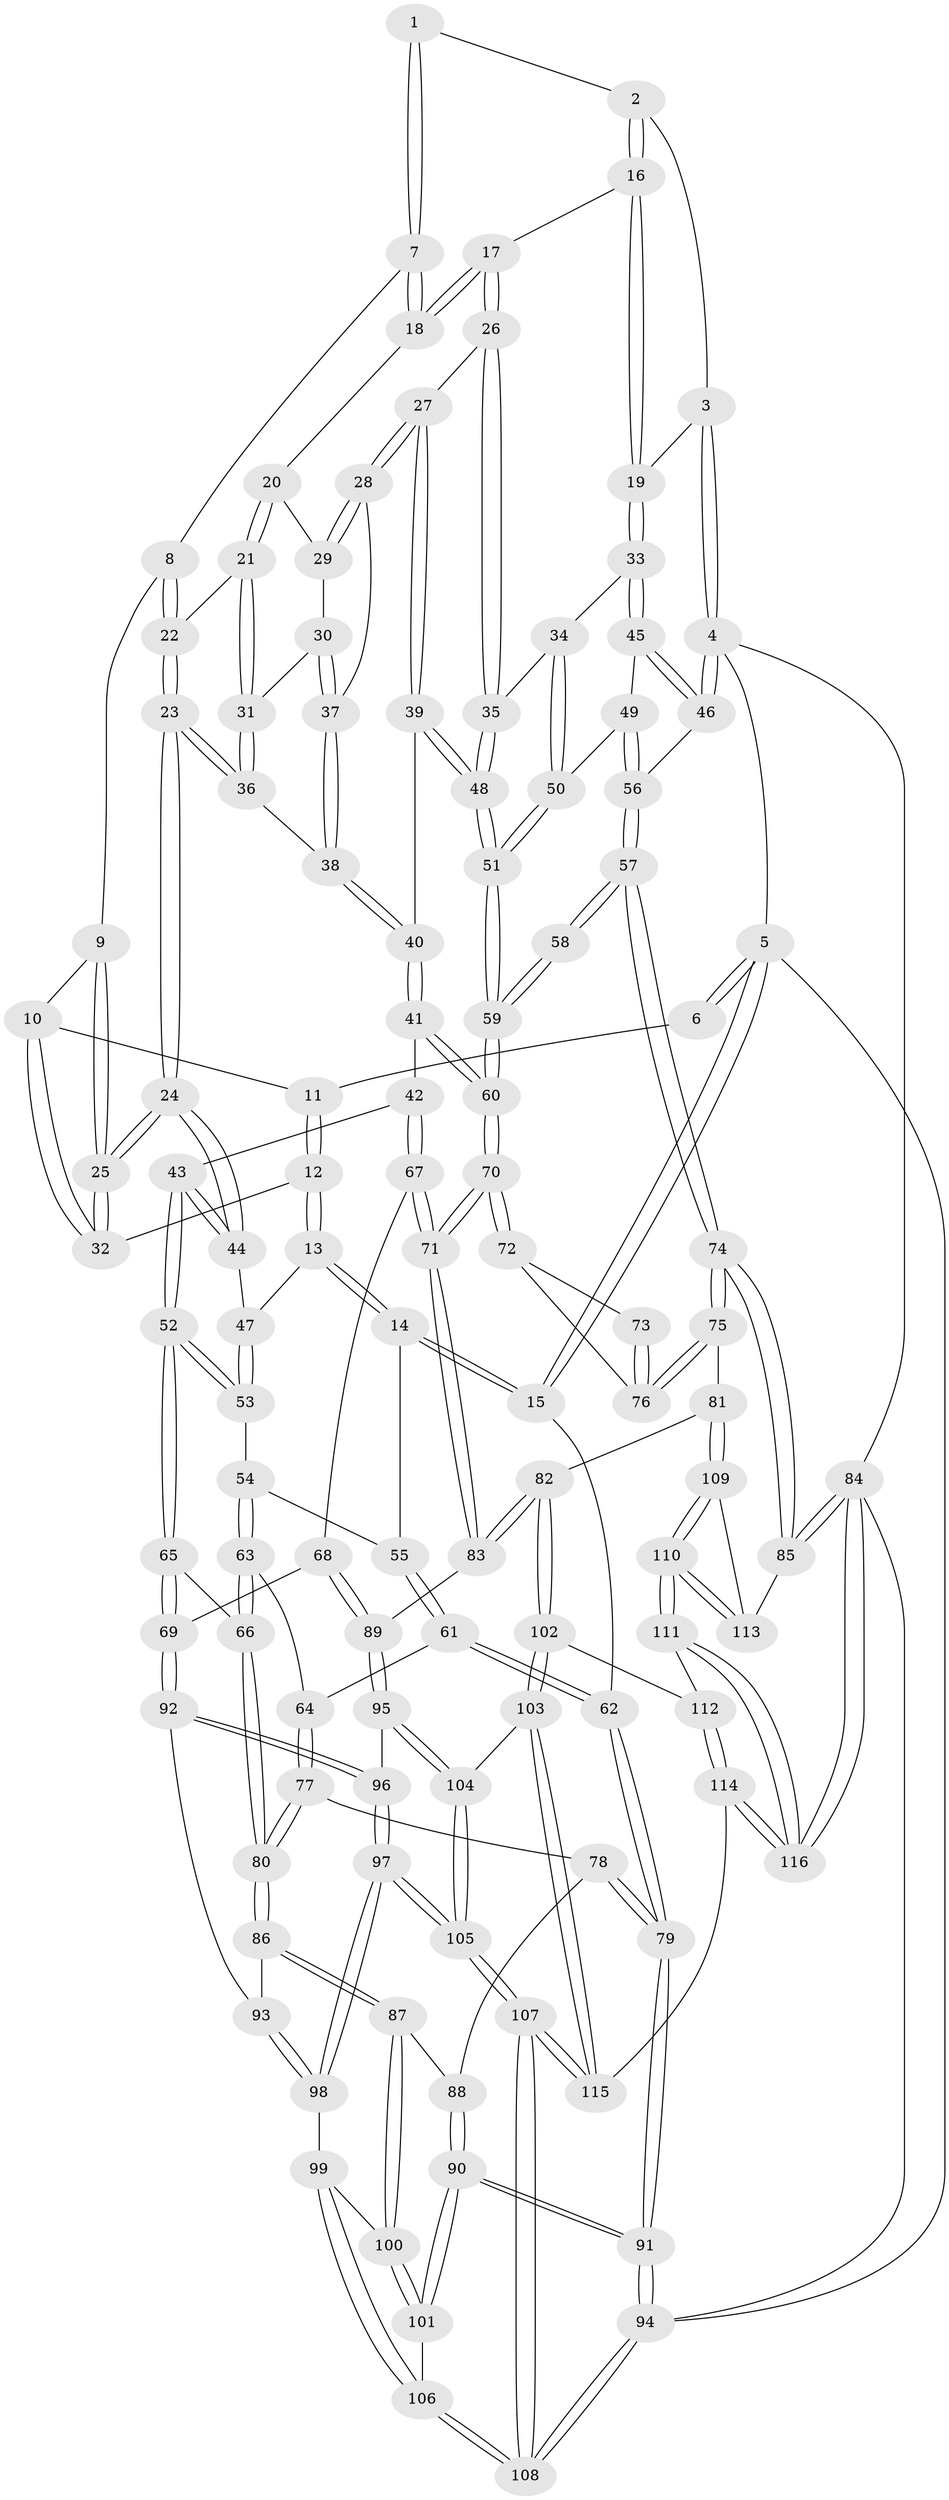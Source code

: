 // coarse degree distribution, {4: 0.1956521739130435, 3: 0.21739130434782608, 5: 0.32608695652173914, 2: 0.043478260869565216, 6: 0.08695652173913043, 1: 0.021739130434782608, 8: 0.021739130434782608, 7: 0.08695652173913043}
// Generated by graph-tools (version 1.1) at 2025/05/03/04/25 22:05:13]
// undirected, 116 vertices, 287 edges
graph export_dot {
graph [start="1"]
  node [color=gray90,style=filled];
  1 [pos="+0.4829289563631431+0"];
  2 [pos="+0.7556068538013884+0"];
  3 [pos="+0.8960914695895849+0"];
  4 [pos="+1+0"];
  5 [pos="+0+0"];
  6 [pos="+0.15139639520598921+0"];
  7 [pos="+0.4670131648131663+0"];
  8 [pos="+0.4365797721736789+0.05307871620169873"];
  9 [pos="+0.4065828424074538+0.07292631616891435"];
  10 [pos="+0.30928314971090765+0.09259737323817432"];
  11 [pos="+0.16021767305523657+0"];
  12 [pos="+0.15026490233999992+0.18762896737720208"];
  13 [pos="+0.10966934773378108+0.2331379221076904"];
  14 [pos="+0.06037771202591594+0.26478247478985634"];
  15 [pos="+0+0.20580795493179233"];
  16 [pos="+0.7549464582805518+0"];
  17 [pos="+0.712386575762112+0.04927110552043224"];
  18 [pos="+0.5771516140366588+0.10047908716354477"];
  19 [pos="+0.9309004686950386+0.18518985475995559"];
  20 [pos="+0.5734664840018532+0.10803614589689872"];
  21 [pos="+0.533611754686138+0.1395857081688109"];
  22 [pos="+0.48053301953846783+0.13219215531934023"];
  23 [pos="+0.4386275278615815+0.24279701894452252"];
  24 [pos="+0.39790457566227166+0.26373158234228233"];
  25 [pos="+0.39050690142290767+0.25294652559518077"];
  26 [pos="+0.7458907978210177+0.1846560189318947"];
  27 [pos="+0.7264499010241219+0.20411993485095833"];
  28 [pos="+0.6581227891697881+0.1952048603556532"];
  29 [pos="+0.5881574535285985+0.1401126335289514"];
  30 [pos="+0.5814360044449081+0.18830798689086117"];
  31 [pos="+0.536585734283412+0.1521638693418539"];
  32 [pos="+0.2770974986987182+0.15586754997250116"];
  33 [pos="+0.9328708537160934+0.19008998098052388"];
  34 [pos="+0.910803039218401+0.1997599726200842"];
  35 [pos="+0.8586815381891181+0.2113206766568478"];
  36 [pos="+0.5213724151266689+0.24159143477357073"];
  37 [pos="+0.5873423157318721+0.20148370467901616"];
  38 [pos="+0.5399030124366537+0.24821546258097607"];
  39 [pos="+0.6959701823216692+0.2741376083470694"];
  40 [pos="+0.6147477118121881+0.34515977985755286"];
  41 [pos="+0.5924752949923077+0.4175040829018171"];
  42 [pos="+0.5591040297905074+0.42718964996609277"];
  43 [pos="+0.47064508835622093+0.41422063318324076"];
  44 [pos="+0.3964778323438295+0.2697594246064016"];
  45 [pos="+1+0.18040636129928853"];
  46 [pos="+1+0.13815744101034616"];
  47 [pos="+0.3201274301339158+0.31651756427712013"];
  48 [pos="+0.8266763124470667+0.42660880600858886"];
  49 [pos="+0.9333608449820066+0.37931514196592336"];
  50 [pos="+0.9259328903248306+0.3794185891985932"];
  51 [pos="+0.8277001425131025+0.43106052870259104"];
  52 [pos="+0.3672216548502783+0.4988127796991251"];
  53 [pos="+0.282014651436788+0.4065715710248817"];
  54 [pos="+0.20028175598977788+0.41155896102998424"];
  55 [pos="+0.09661998307868219+0.33958455625769346"];
  56 [pos="+1+0.4692702150903691"];
  57 [pos="+1+0.6495707608490958"];
  58 [pos="+0.8724363292237254+0.5168304211249065"];
  59 [pos="+0.8173328429392749+0.47018179951310257"];
  60 [pos="+0.7093976991346687+0.5060338226191549"];
  61 [pos="+0.06395197914815924+0.5147138583443974"];
  62 [pos="+0+0.5638991037194587"];
  63 [pos="+0.19665936063263198+0.5840353233787263"];
  64 [pos="+0.10537948876488368+0.557652568169891"];
  65 [pos="+0.33941490000064445+0.6304601782472795"];
  66 [pos="+0.22559336461050825+0.6119204277472282"];
  67 [pos="+0.5139948411464933+0.6101647463466857"];
  68 [pos="+0.44501312458650133+0.6353759805513896"];
  69 [pos="+0.361594052781589+0.6580944469616525"];
  70 [pos="+0.6790967138702326+0.6353233714518861"];
  71 [pos="+0.6636065467803355+0.6577647428837027"];
  72 [pos="+0.7882614762692121+0.6505173418348438"];
  73 [pos="+0.868556406793245+0.5269076355581891"];
  74 [pos="+1+0.7071770284393775"];
  75 [pos="+0.8740286996538966+0.720154208137388"];
  76 [pos="+0.8338492906094318+0.6722007620346616"];
  77 [pos="+0.03742200662763355+0.6523630610231079"];
  78 [pos="+0+0.6597215435661674"];
  79 [pos="+0+0.6257452686350421"];
  80 [pos="+0.1257487729849734+0.7262018635206676"];
  81 [pos="+0.7419070192723919+0.8195108771821746"];
  82 [pos="+0.7120342266644384+0.8100867187104381"];
  83 [pos="+0.6629918052213261+0.7577442699413706"];
  84 [pos="+1+1"];
  85 [pos="+1+0.7507616525067973"];
  86 [pos="+0.11662674126731576+0.774719534987541"];
  87 [pos="+0.1159936475359456+0.7761257406111919"];
  88 [pos="+0.024566777503957127+0.7296858207919609"];
  89 [pos="+0.6218338778098508+0.7700885116089324"];
  90 [pos="+0+0.954450876480946"];
  91 [pos="+0+1"];
  92 [pos="+0.36336880010238715+0.6745547151839181"];
  93 [pos="+0.3234692835761376+0.7586002656156243"];
  94 [pos="+0+1"];
  95 [pos="+0.5276885234600694+0.8071736539835774"];
  96 [pos="+0.49783871197034935+0.8031504806410926"];
  97 [pos="+0.40093744672981807+0.9478956610599842"];
  98 [pos="+0.31390947725136764+0.798088136404816"];
  99 [pos="+0.23184923487745274+0.8653988142768735"];
  100 [pos="+0.11347011256936881+0.7891509304710856"];
  101 [pos="+0.04116731866109605+0.8666023728092546"];
  102 [pos="+0.6706305492511552+0.8801063427075311"];
  103 [pos="+0.5759087674677748+0.9351388085807916"];
  104 [pos="+0.5375056419681772+0.8475829357133388"];
  105 [pos="+0.3970855519660856+1"];
  106 [pos="+0.2191915369822654+0.974330267741058"];
  107 [pos="+0.3961049346549983+1"];
  108 [pos="+0.3000375561711724+1"];
  109 [pos="+0.8170482753431648+0.9091457501921267"];
  110 [pos="+0.8101932870571711+1"];
  111 [pos="+0.8092200967847685+1"];
  112 [pos="+0.6711698699676971+0.9203125844846589"];
  113 [pos="+1+0.8239251106788703"];
  114 [pos="+0.5748121618550959+1"];
  115 [pos="+0.49212207679666636+1"];
  116 [pos="+0.7993158719180922+1"];
  1 -- 2;
  1 -- 7;
  1 -- 7;
  2 -- 3;
  2 -- 16;
  2 -- 16;
  3 -- 4;
  3 -- 4;
  3 -- 19;
  4 -- 5;
  4 -- 46;
  4 -- 46;
  4 -- 84;
  5 -- 6;
  5 -- 6;
  5 -- 15;
  5 -- 15;
  5 -- 94;
  6 -- 11;
  7 -- 8;
  7 -- 18;
  7 -- 18;
  8 -- 9;
  8 -- 22;
  8 -- 22;
  9 -- 10;
  9 -- 25;
  9 -- 25;
  10 -- 11;
  10 -- 32;
  10 -- 32;
  11 -- 12;
  11 -- 12;
  12 -- 13;
  12 -- 13;
  12 -- 32;
  13 -- 14;
  13 -- 14;
  13 -- 47;
  14 -- 15;
  14 -- 15;
  14 -- 55;
  15 -- 62;
  16 -- 17;
  16 -- 19;
  16 -- 19;
  17 -- 18;
  17 -- 18;
  17 -- 26;
  17 -- 26;
  18 -- 20;
  19 -- 33;
  19 -- 33;
  20 -- 21;
  20 -- 21;
  20 -- 29;
  21 -- 22;
  21 -- 31;
  21 -- 31;
  22 -- 23;
  22 -- 23;
  23 -- 24;
  23 -- 24;
  23 -- 36;
  23 -- 36;
  24 -- 25;
  24 -- 25;
  24 -- 44;
  24 -- 44;
  25 -- 32;
  25 -- 32;
  26 -- 27;
  26 -- 35;
  26 -- 35;
  27 -- 28;
  27 -- 28;
  27 -- 39;
  27 -- 39;
  28 -- 29;
  28 -- 29;
  28 -- 37;
  29 -- 30;
  30 -- 31;
  30 -- 37;
  30 -- 37;
  31 -- 36;
  31 -- 36;
  33 -- 34;
  33 -- 45;
  33 -- 45;
  34 -- 35;
  34 -- 50;
  34 -- 50;
  35 -- 48;
  35 -- 48;
  36 -- 38;
  37 -- 38;
  37 -- 38;
  38 -- 40;
  38 -- 40;
  39 -- 40;
  39 -- 48;
  39 -- 48;
  40 -- 41;
  40 -- 41;
  41 -- 42;
  41 -- 60;
  41 -- 60;
  42 -- 43;
  42 -- 67;
  42 -- 67;
  43 -- 44;
  43 -- 44;
  43 -- 52;
  43 -- 52;
  44 -- 47;
  45 -- 46;
  45 -- 46;
  45 -- 49;
  46 -- 56;
  47 -- 53;
  47 -- 53;
  48 -- 51;
  48 -- 51;
  49 -- 50;
  49 -- 56;
  49 -- 56;
  50 -- 51;
  50 -- 51;
  51 -- 59;
  51 -- 59;
  52 -- 53;
  52 -- 53;
  52 -- 65;
  52 -- 65;
  53 -- 54;
  54 -- 55;
  54 -- 63;
  54 -- 63;
  55 -- 61;
  55 -- 61;
  56 -- 57;
  56 -- 57;
  57 -- 58;
  57 -- 58;
  57 -- 74;
  57 -- 74;
  58 -- 59;
  58 -- 59;
  59 -- 60;
  59 -- 60;
  60 -- 70;
  60 -- 70;
  61 -- 62;
  61 -- 62;
  61 -- 64;
  62 -- 79;
  62 -- 79;
  63 -- 64;
  63 -- 66;
  63 -- 66;
  64 -- 77;
  64 -- 77;
  65 -- 66;
  65 -- 69;
  65 -- 69;
  66 -- 80;
  66 -- 80;
  67 -- 68;
  67 -- 71;
  67 -- 71;
  68 -- 69;
  68 -- 89;
  68 -- 89;
  69 -- 92;
  69 -- 92;
  70 -- 71;
  70 -- 71;
  70 -- 72;
  70 -- 72;
  71 -- 83;
  71 -- 83;
  72 -- 73;
  72 -- 76;
  73 -- 76;
  73 -- 76;
  74 -- 75;
  74 -- 75;
  74 -- 85;
  74 -- 85;
  75 -- 76;
  75 -- 76;
  75 -- 81;
  77 -- 78;
  77 -- 80;
  77 -- 80;
  78 -- 79;
  78 -- 79;
  78 -- 88;
  79 -- 91;
  79 -- 91;
  80 -- 86;
  80 -- 86;
  81 -- 82;
  81 -- 109;
  81 -- 109;
  82 -- 83;
  82 -- 83;
  82 -- 102;
  82 -- 102;
  83 -- 89;
  84 -- 85;
  84 -- 85;
  84 -- 116;
  84 -- 116;
  84 -- 94;
  85 -- 113;
  86 -- 87;
  86 -- 87;
  86 -- 93;
  87 -- 88;
  87 -- 100;
  87 -- 100;
  88 -- 90;
  88 -- 90;
  89 -- 95;
  89 -- 95;
  90 -- 91;
  90 -- 91;
  90 -- 101;
  90 -- 101;
  91 -- 94;
  91 -- 94;
  92 -- 93;
  92 -- 96;
  92 -- 96;
  93 -- 98;
  93 -- 98;
  94 -- 108;
  94 -- 108;
  95 -- 96;
  95 -- 104;
  95 -- 104;
  96 -- 97;
  96 -- 97;
  97 -- 98;
  97 -- 98;
  97 -- 105;
  97 -- 105;
  98 -- 99;
  99 -- 100;
  99 -- 106;
  99 -- 106;
  100 -- 101;
  100 -- 101;
  101 -- 106;
  102 -- 103;
  102 -- 103;
  102 -- 112;
  103 -- 104;
  103 -- 115;
  103 -- 115;
  104 -- 105;
  104 -- 105;
  105 -- 107;
  105 -- 107;
  106 -- 108;
  106 -- 108;
  107 -- 108;
  107 -- 108;
  107 -- 115;
  107 -- 115;
  109 -- 110;
  109 -- 110;
  109 -- 113;
  110 -- 111;
  110 -- 111;
  110 -- 113;
  110 -- 113;
  111 -- 112;
  111 -- 116;
  111 -- 116;
  112 -- 114;
  112 -- 114;
  114 -- 115;
  114 -- 116;
  114 -- 116;
}

